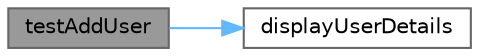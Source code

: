 digraph "testAddUser"
{
 // LATEX_PDF_SIZE
  bgcolor="transparent";
  edge [fontname=Helvetica,fontsize=10,labelfontname=Helvetica,labelfontsize=10];
  node [fontname=Helvetica,fontsize=10,shape=box,height=0.2,width=0.4];
  rankdir="LR";
  Node1 [id="Node000001",label="testAddUser",height=0.2,width=0.4,color="gray40", fillcolor="grey60", style="filled", fontcolor="black",tooltip="Test function for adding new users to the database."];
  Node1 -> Node2 [id="edge2_Node000001_Node000002",color="steelblue1",style="solid",tooltip=" "];
  Node2 [id="Node000002",label="displayUserDetails",height=0.2,width=0.4,color="grey40", fillcolor="white", style="filled",URL="$main_8cpp.html#a8b549f355b604af82d673afb448d0d02",tooltip="Displays detailed information about a user."];
}
